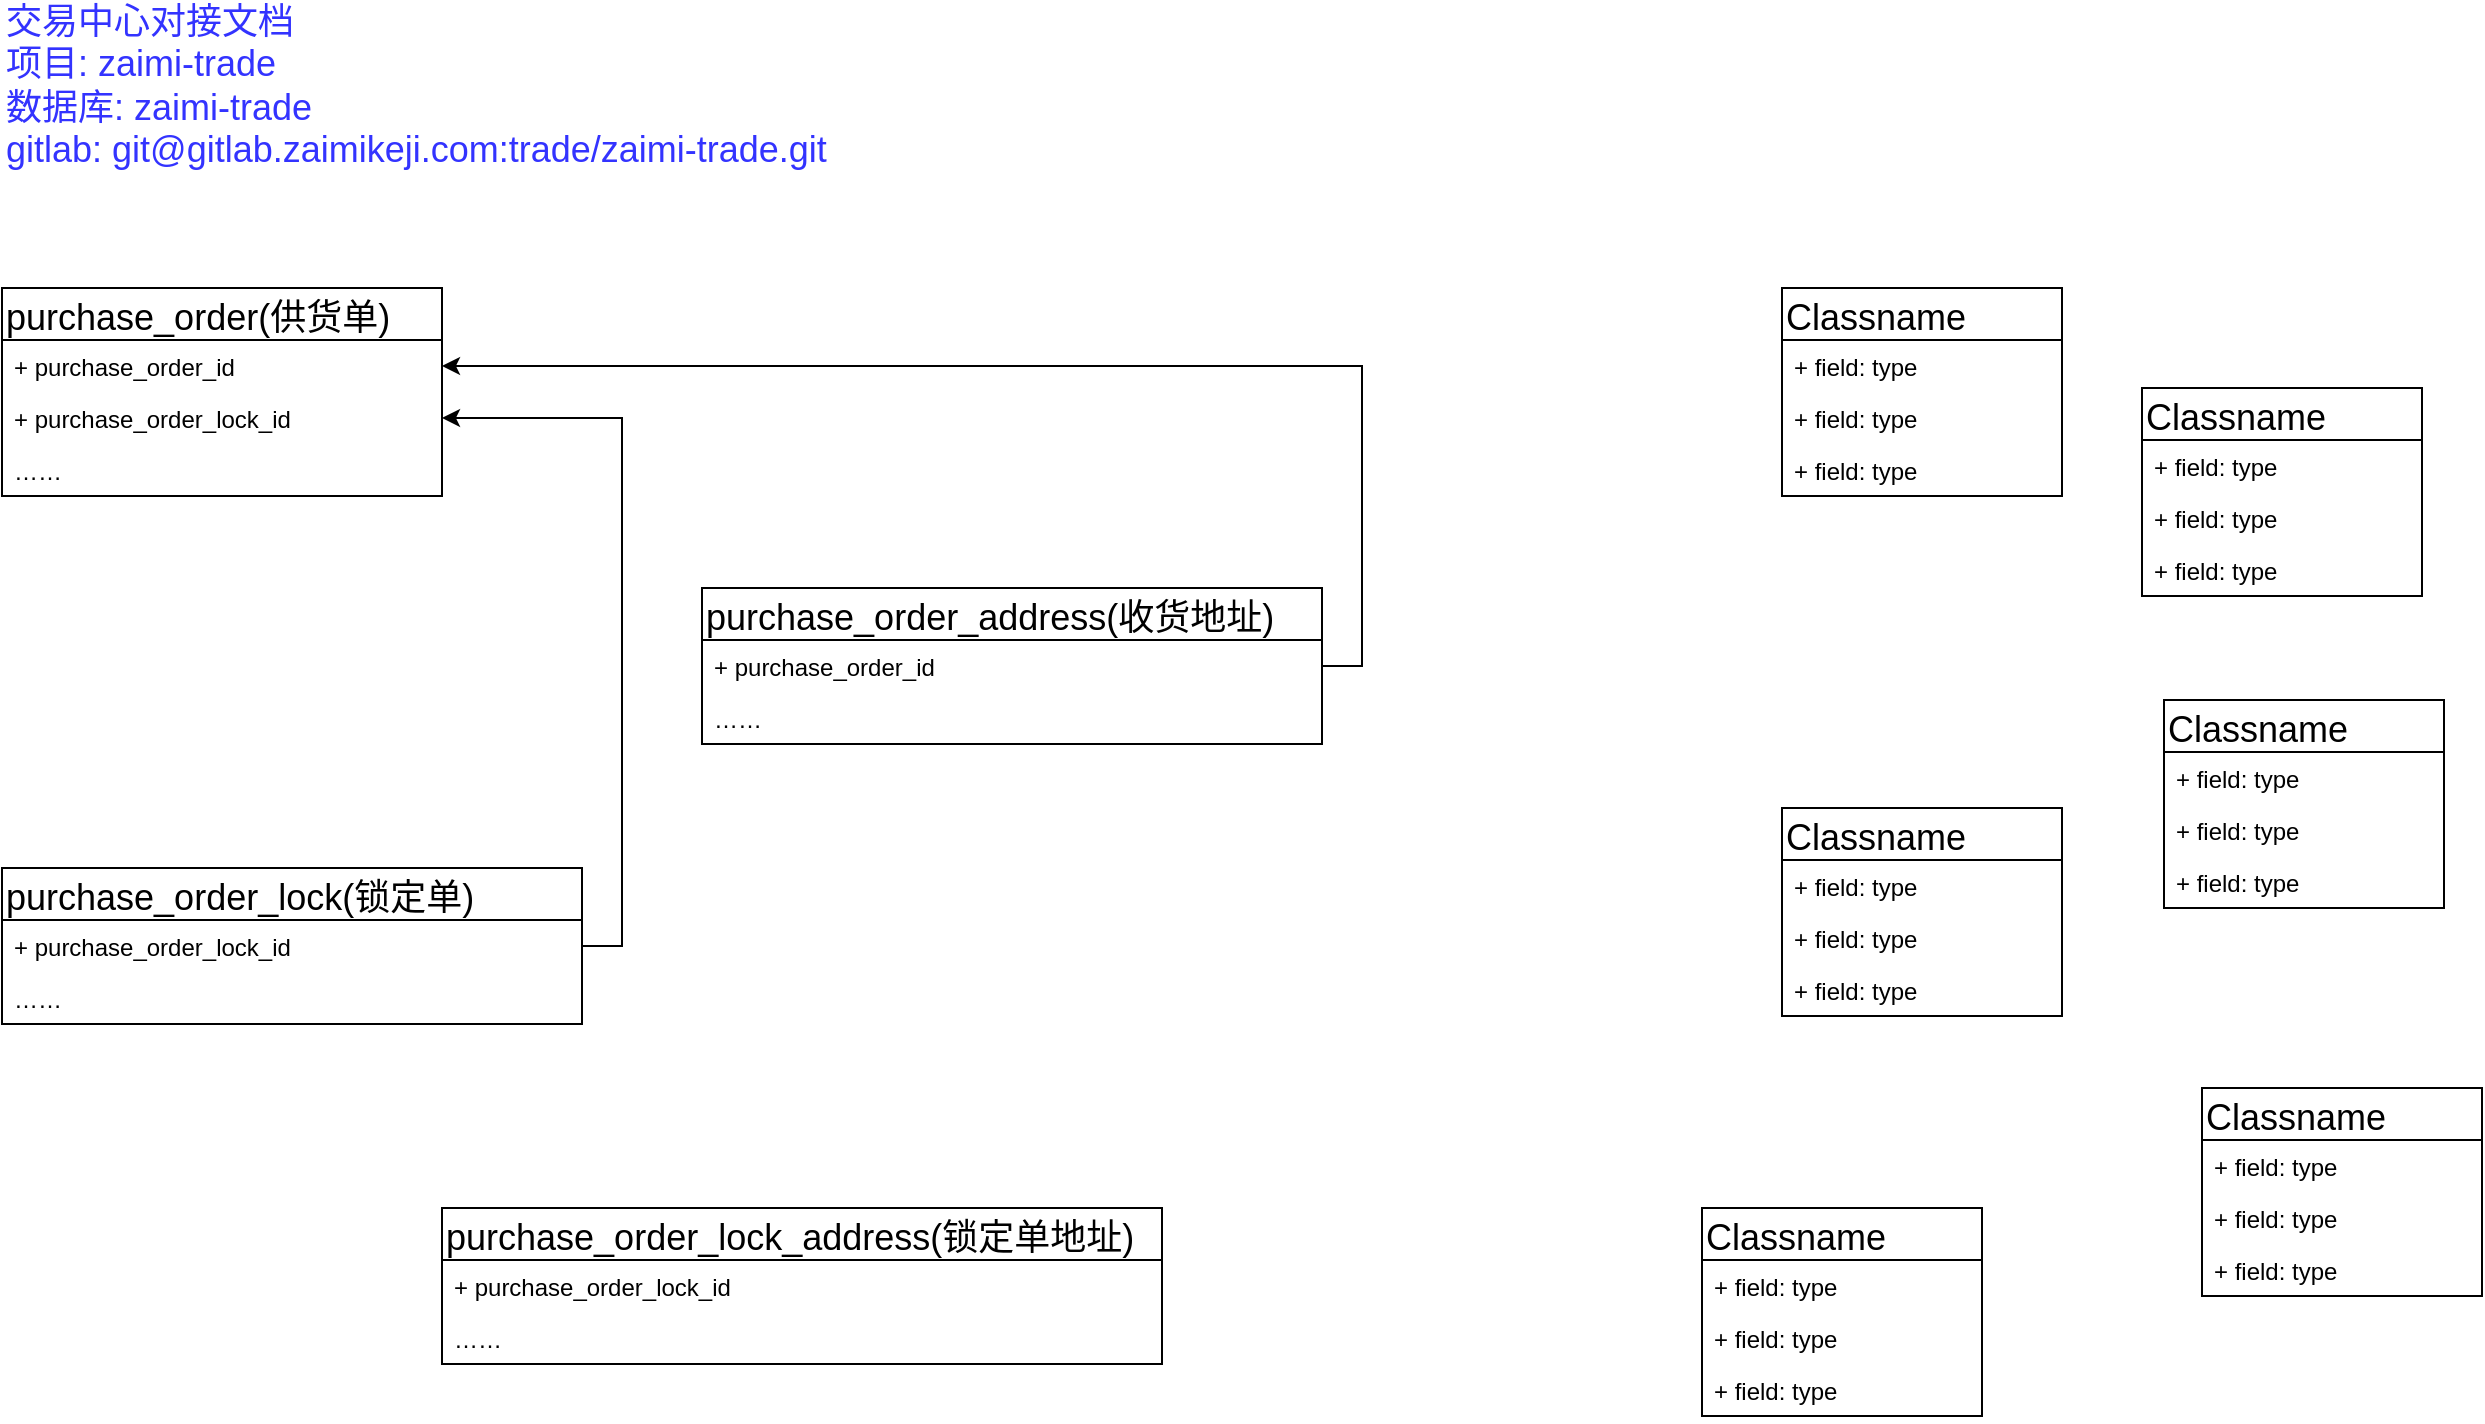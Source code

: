 <mxfile version="14.6.6" type="github">
  <diagram id="8cNXlBiLXLBAkxZQb8D8" name="Page-1">
    <mxGraphModel dx="1422" dy="1931" grid="1" gridSize="10" guides="1" tooltips="1" connect="1" arrows="1" fold="1" page="1" pageScale="1" pageWidth="827" pageHeight="1169" math="0" shadow="0">
      <root>
        <mxCell id="0" />
        <mxCell id="1" parent="0" />
        <mxCell id="86TAuo0AVCAtvqethzrD-2" value="交易中心对接文档&lt;br&gt;项目: zaimi-trade&lt;br&gt;数据库: zaimi-trade&lt;br&gt;gitlab:&amp;nbsp;git@gitlab.zaimikeji.com:trade/zaimi-trade.git&lt;br&gt;&lt;div&gt;&lt;br&gt;&lt;/div&gt;" style="text;html=1;strokeColor=none;fillColor=none;align=left;verticalAlign=middle;whiteSpace=wrap;rounded=0;fontSize=18;fontColor=#3333FF;" parent="1" vertex="1">
          <mxGeometry x="20" y="-1110" width="560" height="20" as="geometry" />
        </mxCell>
        <mxCell id="86TAuo0AVCAtvqethzrD-15" value="purchase_order(供货单)" style="swimlane;fontStyle=0;childLayout=stackLayout;horizontal=1;startSize=26;fillColor=none;horizontalStack=0;resizeParent=1;resizeParentMax=0;resizeLast=0;collapsible=1;marginBottom=0;fontSize=18;fontColor=#000000;align=left;" parent="1" vertex="1">
          <mxGeometry x="20" y="-1010" width="220" height="104" as="geometry" />
        </mxCell>
        <mxCell id="86TAuo0AVCAtvqethzrD-16" value="+ purchase_order_id" style="text;strokeColor=none;fillColor=none;align=left;verticalAlign=top;spacingLeft=4;spacingRight=4;overflow=hidden;rotatable=0;points=[[0,0.5],[1,0.5]];portConstraint=eastwest;" parent="86TAuo0AVCAtvqethzrD-15" vertex="1">
          <mxGeometry y="26" width="220" height="26" as="geometry" />
        </mxCell>
        <mxCell id="86TAuo0AVCAtvqethzrD-17" value="+ purchase_order_lock_id" style="text;strokeColor=none;fillColor=none;align=left;verticalAlign=top;spacingLeft=4;spacingRight=4;overflow=hidden;rotatable=0;points=[[0,0.5],[1,0.5]];portConstraint=eastwest;" parent="86TAuo0AVCAtvqethzrD-15" vertex="1">
          <mxGeometry y="52" width="220" height="26" as="geometry" />
        </mxCell>
        <mxCell id="86TAuo0AVCAtvqethzrD-18" value="……" style="text;strokeColor=none;fillColor=none;align=left;verticalAlign=top;spacingLeft=4;spacingRight=4;overflow=hidden;rotatable=0;points=[[0,0.5],[1,0.5]];portConstraint=eastwest;" parent="86TAuo0AVCAtvqethzrD-15" vertex="1">
          <mxGeometry y="78" width="220" height="26" as="geometry" />
        </mxCell>
        <mxCell id="86TAuo0AVCAtvqethzrD-19" value="purchase_order_lock_address(锁定单地址)" style="swimlane;fontStyle=0;childLayout=stackLayout;horizontal=1;startSize=26;fillColor=none;horizontalStack=0;resizeParent=1;resizeParentMax=0;resizeLast=0;collapsible=1;marginBottom=0;fontSize=18;fontColor=#000000;align=left;" parent="1" vertex="1">
          <mxGeometry x="240" y="-550" width="360" height="78" as="geometry" />
        </mxCell>
        <mxCell id="86TAuo0AVCAtvqethzrD-20" value="+ purchase_order_lock_id" style="text;strokeColor=none;fillColor=none;align=left;verticalAlign=top;spacingLeft=4;spacingRight=4;overflow=hidden;rotatable=0;points=[[0,0.5],[1,0.5]];portConstraint=eastwest;" parent="86TAuo0AVCAtvqethzrD-19" vertex="1">
          <mxGeometry y="26" width="360" height="26" as="geometry" />
        </mxCell>
        <mxCell id="86TAuo0AVCAtvqethzrD-61" value="……" style="text;strokeColor=none;fillColor=none;align=left;verticalAlign=top;spacingLeft=4;spacingRight=4;overflow=hidden;rotatable=0;points=[[0,0.5],[1,0.5]];portConstraint=eastwest;" parent="86TAuo0AVCAtvqethzrD-19" vertex="1">
          <mxGeometry y="52" width="360" height="26" as="geometry" />
        </mxCell>
        <mxCell id="86TAuo0AVCAtvqethzrD-23" value="Classname" style="swimlane;fontStyle=0;childLayout=stackLayout;horizontal=1;startSize=26;fillColor=none;horizontalStack=0;resizeParent=1;resizeParentMax=0;resizeLast=0;collapsible=1;marginBottom=0;fontSize=18;fontColor=#000000;align=left;" parent="1" vertex="1">
          <mxGeometry x="910" y="-750" width="140" height="104" as="geometry" />
        </mxCell>
        <mxCell id="86TAuo0AVCAtvqethzrD-24" value="+ field: type" style="text;strokeColor=none;fillColor=none;align=left;verticalAlign=top;spacingLeft=4;spacingRight=4;overflow=hidden;rotatable=0;points=[[0,0.5],[1,0.5]];portConstraint=eastwest;" parent="86TAuo0AVCAtvqethzrD-23" vertex="1">
          <mxGeometry y="26" width="140" height="26" as="geometry" />
        </mxCell>
        <mxCell id="86TAuo0AVCAtvqethzrD-25" value="+ field: type" style="text;strokeColor=none;fillColor=none;align=left;verticalAlign=top;spacingLeft=4;spacingRight=4;overflow=hidden;rotatable=0;points=[[0,0.5],[1,0.5]];portConstraint=eastwest;" parent="86TAuo0AVCAtvqethzrD-23" vertex="1">
          <mxGeometry y="52" width="140" height="26" as="geometry" />
        </mxCell>
        <mxCell id="86TAuo0AVCAtvqethzrD-26" value="+ field: type" style="text;strokeColor=none;fillColor=none;align=left;verticalAlign=top;spacingLeft=4;spacingRight=4;overflow=hidden;rotatable=0;points=[[0,0.5],[1,0.5]];portConstraint=eastwest;" parent="86TAuo0AVCAtvqethzrD-23" vertex="1">
          <mxGeometry y="78" width="140" height="26" as="geometry" />
        </mxCell>
        <mxCell id="86TAuo0AVCAtvqethzrD-27" value="Classname" style="swimlane;fontStyle=0;childLayout=stackLayout;horizontal=1;startSize=26;fillColor=none;horizontalStack=0;resizeParent=1;resizeParentMax=0;resizeLast=0;collapsible=1;marginBottom=0;fontSize=18;fontColor=#000000;align=left;" parent="1" vertex="1">
          <mxGeometry x="1120" y="-610" width="140" height="104" as="geometry" />
        </mxCell>
        <mxCell id="86TAuo0AVCAtvqethzrD-28" value="+ field: type" style="text;strokeColor=none;fillColor=none;align=left;verticalAlign=top;spacingLeft=4;spacingRight=4;overflow=hidden;rotatable=0;points=[[0,0.5],[1,0.5]];portConstraint=eastwest;" parent="86TAuo0AVCAtvqethzrD-27" vertex="1">
          <mxGeometry y="26" width="140" height="26" as="geometry" />
        </mxCell>
        <mxCell id="86TAuo0AVCAtvqethzrD-29" value="+ field: type" style="text;strokeColor=none;fillColor=none;align=left;verticalAlign=top;spacingLeft=4;spacingRight=4;overflow=hidden;rotatable=0;points=[[0,0.5],[1,0.5]];portConstraint=eastwest;" parent="86TAuo0AVCAtvqethzrD-27" vertex="1">
          <mxGeometry y="52" width="140" height="26" as="geometry" />
        </mxCell>
        <mxCell id="86TAuo0AVCAtvqethzrD-30" value="+ field: type" style="text;strokeColor=none;fillColor=none;align=left;verticalAlign=top;spacingLeft=4;spacingRight=4;overflow=hidden;rotatable=0;points=[[0,0.5],[1,0.5]];portConstraint=eastwest;" parent="86TAuo0AVCAtvqethzrD-27" vertex="1">
          <mxGeometry y="78" width="140" height="26" as="geometry" />
        </mxCell>
        <mxCell id="86TAuo0AVCAtvqethzrD-31" value="purchase_order_address(收货地址)" style="swimlane;fontStyle=0;childLayout=stackLayout;horizontal=1;startSize=26;fillColor=none;horizontalStack=0;resizeParent=1;resizeParentMax=0;resizeLast=0;collapsible=1;marginBottom=0;fontSize=18;fontColor=#000000;align=left;" parent="1" vertex="1">
          <mxGeometry x="370" y="-860" width="310" height="78" as="geometry" />
        </mxCell>
        <mxCell id="86TAuo0AVCAtvqethzrD-32" value="+ purchase_order_id" style="text;strokeColor=none;fillColor=none;align=left;verticalAlign=top;spacingLeft=4;spacingRight=4;overflow=hidden;rotatable=0;points=[[0,0.5],[1,0.5]];portConstraint=eastwest;" parent="86TAuo0AVCAtvqethzrD-31" vertex="1">
          <mxGeometry y="26" width="310" height="26" as="geometry" />
        </mxCell>
        <mxCell id="86TAuo0AVCAtvqethzrD-33" value="……" style="text;strokeColor=none;fillColor=none;align=left;verticalAlign=top;spacingLeft=4;spacingRight=4;overflow=hidden;rotatable=0;points=[[0,0.5],[1,0.5]];portConstraint=eastwest;" parent="86TAuo0AVCAtvqethzrD-31" vertex="1">
          <mxGeometry y="52" width="310" height="26" as="geometry" />
        </mxCell>
        <mxCell id="86TAuo0AVCAtvqethzrD-35" value="Classname" style="swimlane;fontStyle=0;childLayout=stackLayout;horizontal=1;startSize=26;fillColor=none;horizontalStack=0;resizeParent=1;resizeParentMax=0;resizeLast=0;collapsible=1;marginBottom=0;fontSize=18;fontColor=#000000;align=left;" parent="1" vertex="1">
          <mxGeometry x="910" y="-1010" width="140" height="104" as="geometry" />
        </mxCell>
        <mxCell id="86TAuo0AVCAtvqethzrD-36" value="+ field: type" style="text;strokeColor=none;fillColor=none;align=left;verticalAlign=top;spacingLeft=4;spacingRight=4;overflow=hidden;rotatable=0;points=[[0,0.5],[1,0.5]];portConstraint=eastwest;" parent="86TAuo0AVCAtvqethzrD-35" vertex="1">
          <mxGeometry y="26" width="140" height="26" as="geometry" />
        </mxCell>
        <mxCell id="86TAuo0AVCAtvqethzrD-37" value="+ field: type" style="text;strokeColor=none;fillColor=none;align=left;verticalAlign=top;spacingLeft=4;spacingRight=4;overflow=hidden;rotatable=0;points=[[0,0.5],[1,0.5]];portConstraint=eastwest;" parent="86TAuo0AVCAtvqethzrD-35" vertex="1">
          <mxGeometry y="52" width="140" height="26" as="geometry" />
        </mxCell>
        <mxCell id="86TAuo0AVCAtvqethzrD-38" value="+ field: type" style="text;strokeColor=none;fillColor=none;align=left;verticalAlign=top;spacingLeft=4;spacingRight=4;overflow=hidden;rotatable=0;points=[[0,0.5],[1,0.5]];portConstraint=eastwest;" parent="86TAuo0AVCAtvqethzrD-35" vertex="1">
          <mxGeometry y="78" width="140" height="26" as="geometry" />
        </mxCell>
        <mxCell id="86TAuo0AVCAtvqethzrD-39" value="purchase_order_lock(锁定单)" style="swimlane;fontStyle=0;childLayout=stackLayout;horizontal=1;startSize=26;fillColor=none;horizontalStack=0;resizeParent=1;resizeParentMax=0;resizeLast=0;collapsible=1;marginBottom=0;fontSize=18;fontColor=#000000;align=left;" parent="1" vertex="1">
          <mxGeometry x="20" y="-720" width="290" height="78" as="geometry" />
        </mxCell>
        <mxCell id="86TAuo0AVCAtvqethzrD-40" value="+ purchase_order_lock_id" style="text;strokeColor=none;fillColor=none;align=left;verticalAlign=top;spacingLeft=4;spacingRight=4;overflow=hidden;rotatable=0;points=[[0,0.5],[1,0.5]];portConstraint=eastwest;" parent="86TAuo0AVCAtvqethzrD-39" vertex="1">
          <mxGeometry y="26" width="290" height="26" as="geometry" />
        </mxCell>
        <mxCell id="86TAuo0AVCAtvqethzrD-59" value="……" style="text;strokeColor=none;fillColor=none;align=left;verticalAlign=top;spacingLeft=4;spacingRight=4;overflow=hidden;rotatable=0;points=[[0,0.5],[1,0.5]];portConstraint=eastwest;" parent="86TAuo0AVCAtvqethzrD-39" vertex="1">
          <mxGeometry y="52" width="290" height="26" as="geometry" />
        </mxCell>
        <mxCell id="86TAuo0AVCAtvqethzrD-43" value="Classname" style="swimlane;fontStyle=0;childLayout=stackLayout;horizontal=1;startSize=26;fillColor=none;horizontalStack=0;resizeParent=1;resizeParentMax=0;resizeLast=0;collapsible=1;marginBottom=0;fontSize=18;fontColor=#000000;align=left;" parent="1" vertex="1">
          <mxGeometry x="870" y="-550" width="140" height="104" as="geometry" />
        </mxCell>
        <mxCell id="86TAuo0AVCAtvqethzrD-44" value="+ field: type" style="text;strokeColor=none;fillColor=none;align=left;verticalAlign=top;spacingLeft=4;spacingRight=4;overflow=hidden;rotatable=0;points=[[0,0.5],[1,0.5]];portConstraint=eastwest;" parent="86TAuo0AVCAtvqethzrD-43" vertex="1">
          <mxGeometry y="26" width="140" height="26" as="geometry" />
        </mxCell>
        <mxCell id="86TAuo0AVCAtvqethzrD-45" value="+ field: type" style="text;strokeColor=none;fillColor=none;align=left;verticalAlign=top;spacingLeft=4;spacingRight=4;overflow=hidden;rotatable=0;points=[[0,0.5],[1,0.5]];portConstraint=eastwest;" parent="86TAuo0AVCAtvqethzrD-43" vertex="1">
          <mxGeometry y="52" width="140" height="26" as="geometry" />
        </mxCell>
        <mxCell id="86TAuo0AVCAtvqethzrD-46" value="+ field: type" style="text;strokeColor=none;fillColor=none;align=left;verticalAlign=top;spacingLeft=4;spacingRight=4;overflow=hidden;rotatable=0;points=[[0,0.5],[1,0.5]];portConstraint=eastwest;" parent="86TAuo0AVCAtvqethzrD-43" vertex="1">
          <mxGeometry y="78" width="140" height="26" as="geometry" />
        </mxCell>
        <mxCell id="86TAuo0AVCAtvqethzrD-47" value="Classname" style="swimlane;fontStyle=0;childLayout=stackLayout;horizontal=1;startSize=26;fillColor=none;horizontalStack=0;resizeParent=1;resizeParentMax=0;resizeLast=0;collapsible=1;marginBottom=0;fontSize=18;fontColor=#000000;align=left;" parent="1" vertex="1">
          <mxGeometry x="1101" y="-804" width="140" height="104" as="geometry" />
        </mxCell>
        <mxCell id="86TAuo0AVCAtvqethzrD-48" value="+ field: type" style="text;strokeColor=none;fillColor=none;align=left;verticalAlign=top;spacingLeft=4;spacingRight=4;overflow=hidden;rotatable=0;points=[[0,0.5],[1,0.5]];portConstraint=eastwest;" parent="86TAuo0AVCAtvqethzrD-47" vertex="1">
          <mxGeometry y="26" width="140" height="26" as="geometry" />
        </mxCell>
        <mxCell id="86TAuo0AVCAtvqethzrD-49" value="+ field: type" style="text;strokeColor=none;fillColor=none;align=left;verticalAlign=top;spacingLeft=4;spacingRight=4;overflow=hidden;rotatable=0;points=[[0,0.5],[1,0.5]];portConstraint=eastwest;" parent="86TAuo0AVCAtvqethzrD-47" vertex="1">
          <mxGeometry y="52" width="140" height="26" as="geometry" />
        </mxCell>
        <mxCell id="86TAuo0AVCAtvqethzrD-50" value="+ field: type" style="text;strokeColor=none;fillColor=none;align=left;verticalAlign=top;spacingLeft=4;spacingRight=4;overflow=hidden;rotatable=0;points=[[0,0.5],[1,0.5]];portConstraint=eastwest;" parent="86TAuo0AVCAtvqethzrD-47" vertex="1">
          <mxGeometry y="78" width="140" height="26" as="geometry" />
        </mxCell>
        <mxCell id="86TAuo0AVCAtvqethzrD-51" value="Classname" style="swimlane;fontStyle=0;childLayout=stackLayout;horizontal=1;startSize=26;fillColor=none;horizontalStack=0;resizeParent=1;resizeParentMax=0;resizeLast=0;collapsible=1;marginBottom=0;fontSize=18;fontColor=#000000;align=left;" parent="1" vertex="1">
          <mxGeometry x="1090" y="-960" width="140" height="104" as="geometry" />
        </mxCell>
        <mxCell id="86TAuo0AVCAtvqethzrD-52" value="+ field: type" style="text;strokeColor=none;fillColor=none;align=left;verticalAlign=top;spacingLeft=4;spacingRight=4;overflow=hidden;rotatable=0;points=[[0,0.5],[1,0.5]];portConstraint=eastwest;" parent="86TAuo0AVCAtvqethzrD-51" vertex="1">
          <mxGeometry y="26" width="140" height="26" as="geometry" />
        </mxCell>
        <mxCell id="86TAuo0AVCAtvqethzrD-53" value="+ field: type" style="text;strokeColor=none;fillColor=none;align=left;verticalAlign=top;spacingLeft=4;spacingRight=4;overflow=hidden;rotatable=0;points=[[0,0.5],[1,0.5]];portConstraint=eastwest;" parent="86TAuo0AVCAtvqethzrD-51" vertex="1">
          <mxGeometry y="52" width="140" height="26" as="geometry" />
        </mxCell>
        <mxCell id="86TAuo0AVCAtvqethzrD-54" value="+ field: type" style="text;strokeColor=none;fillColor=none;align=left;verticalAlign=top;spacingLeft=4;spacingRight=4;overflow=hidden;rotatable=0;points=[[0,0.5],[1,0.5]];portConstraint=eastwest;" parent="86TAuo0AVCAtvqethzrD-51" vertex="1">
          <mxGeometry y="78" width="140" height="26" as="geometry" />
        </mxCell>
        <mxCell id="86TAuo0AVCAtvqethzrD-58" style="edgeStyle=orthogonalEdgeStyle;rounded=0;orthogonalLoop=1;jettySize=auto;html=1;exitX=1;exitY=0.5;exitDx=0;exitDy=0;entryX=1;entryY=0.5;entryDx=0;entryDy=0;fontSize=18;fontColor=#000000;" parent="1" source="86TAuo0AVCAtvqethzrD-32" target="86TAuo0AVCAtvqethzrD-16" edge="1">
          <mxGeometry relative="1" as="geometry" />
        </mxCell>
        <mxCell id="86TAuo0AVCAtvqethzrD-60" style="edgeStyle=orthogonalEdgeStyle;rounded=0;orthogonalLoop=1;jettySize=auto;html=1;exitX=1;exitY=0.5;exitDx=0;exitDy=0;entryX=1;entryY=0.5;entryDx=0;entryDy=0;fontSize=18;fontColor=#000000;" parent="1" source="86TAuo0AVCAtvqethzrD-40" target="86TAuo0AVCAtvqethzrD-17" edge="1">
          <mxGeometry relative="1" as="geometry" />
        </mxCell>
      </root>
    </mxGraphModel>
  </diagram>
</mxfile>
